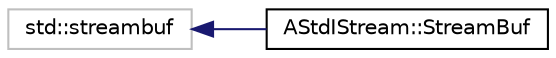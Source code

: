digraph "Graphical Class Hierarchy"
{
 // LATEX_PDF_SIZE
  edge [fontname="Helvetica",fontsize="10",labelfontname="Helvetica",labelfontsize="10"];
  node [fontname="Helvetica",fontsize="10",shape=record];
  rankdir="LR";
  Node1086 [label="std::streambuf",height=0.2,width=0.4,color="grey75", fillcolor="white", style="filled",tooltip=" "];
  Node1086 -> Node0 [dir="back",color="midnightblue",fontsize="10",style="solid",fontname="Helvetica"];
  Node0 [label="AStdIStream::StreamBuf",height=0.2,width=0.4,color="black", fillcolor="white", style="filled",URL="$classAStdIStream_1_1StreamBuf.html",tooltip=" "];
}
